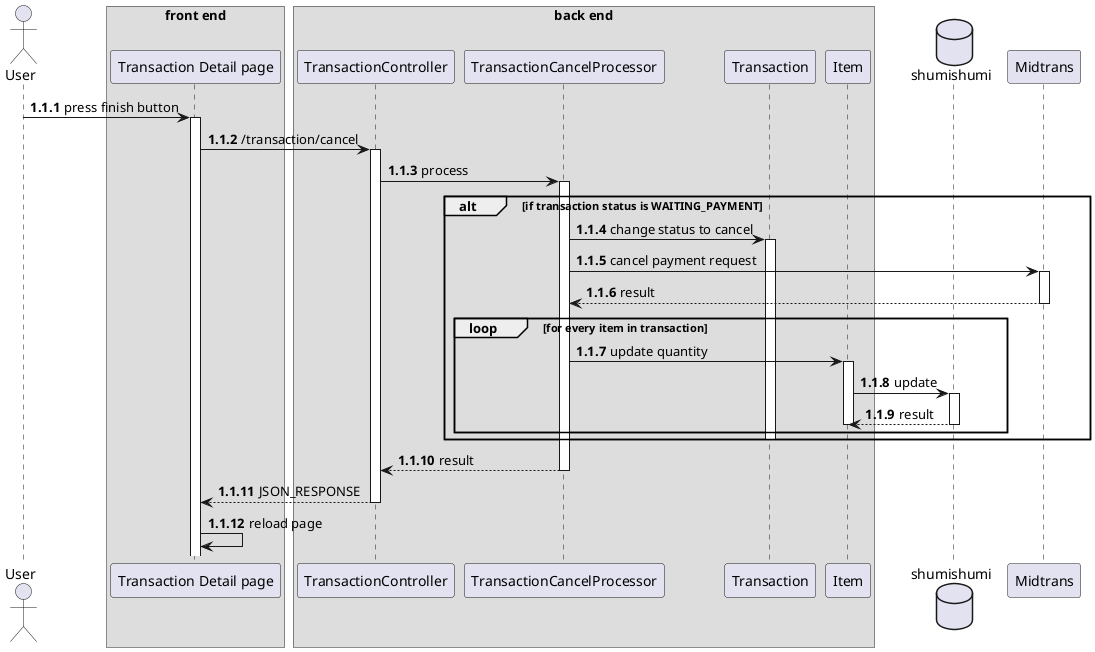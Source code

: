 @startuml template
autonumber 1.1.1

actor User as u

box "front end"
participant "Transaction Detail page" as detail
end box

box "back end"
participant "TransactionController" as tc

participant "TransactionCancelProcessor" as finishproc

Participant "Transaction" as trx
participant "Item" as rm
end box

database shumishumi as db

participant Midtrans as mt

u -> detail++ : press finish button
detail -> tc++ : /transaction/cancel

tc -> finishproc++ : process
alt if transaction status is WAITING_PAYMENT
    finishproc -> trx++ : change status to cancel
    finishproc -> mt++ : cancel payment request
    return result

    loop for every item in transaction
        finishproc -> rm++ : update quantity
        rm -> db++ : update
        return result
        deactivate rm
    end

    deactivate trx
end

return result
return JSON_RESPONSE
detail -> detail : reload page

@enduml